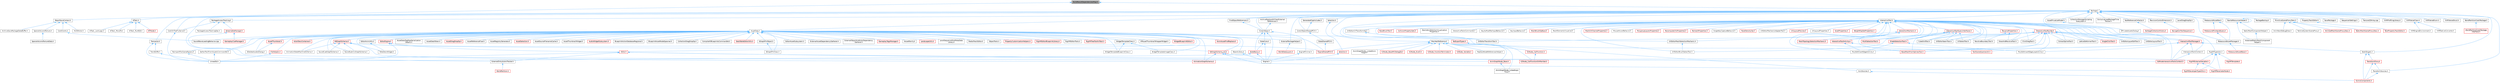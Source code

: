 digraph "BuildResultDependenciesMap.h"
{
 // INTERACTIVE_SVG=YES
 // LATEX_PDF_SIZE
  bgcolor="transparent";
  edge [fontname=Helvetica,fontsize=10,labelfontname=Helvetica,labelfontsize=10];
  node [fontname=Helvetica,fontsize=10,shape=box,height=0.2,width=0.4];
  Node1 [id="Node000001",label="BuildResultDependenciesMap.h",height=0.2,width=0.4,color="gray40", fillcolor="grey60", style="filled", fontcolor="black",tooltip=" "];
  Node1 -> Node2 [id="edge1_Node000001_Node000002",dir="back",color="steelblue1",style="solid",tooltip=" "];
  Node2 [id="Node000002",label="ObjectSaveContext.h",height=0.2,width=0.4,color="grey40", fillcolor="white", style="filled",URL="$d6/d87/ObjectSaveContext_8h.html",tooltip=" "];
  Node2 -> Node3 [id="edge2_Node000002_Node000003",dir="back",color="steelblue1",style="solid",tooltip=" "];
  Node3 [id="Node000003",label="ArchiveSavePackageDataBuffer.h",height=0.2,width=0.4,color="grey40", fillcolor="white", style="filled",URL="$d2/dc5/ArchiveSavePackageDataBuffer_8h.html",tooltip=" "];
  Node2 -> Node4 [id="edge3_Node000002_Node000004",dir="back",color="steelblue1",style="solid",tooltip=" "];
  Node4 [id="Node000004",label="CookEvents.h",height=0.2,width=0.4,color="grey40", fillcolor="white", style="filled",URL="$d7/dc4/CookEvents_8h.html",tooltip=" "];
  Node4 -> Node5 [id="edge4_Node000004_Node000005",dir="back",color="steelblue1",style="solid",tooltip=" "];
  Node5 [id="Node000005",label="SoundWaveLoadingBehavior.cpp",height=0.2,width=0.4,color="grey40", fillcolor="white", style="filled",URL="$d7/d95/SoundWaveLoadingBehavior_8cpp.html",tooltip=" "];
  Node2 -> Node6 [id="edge5_Node000002_Node000006",dir="back",color="steelblue1",style="solid",tooltip=" "];
  Node6 [id="Node000006",label="HLODActor.h",height=0.2,width=0.4,color="grey40", fillcolor="white", style="filled",URL="$d7/d35/HLODActor_8h.html",tooltip=" "];
  Node2 -> Node7 [id="edge6_Node000002_Node000007",dir="back",color="steelblue1",style="solid",tooltip=" "];
  Node7 [id="Node000007",label="SparseVolumeTexture.h",height=0.2,width=0.4,color="grey40", fillcolor="white", style="filled",URL="$d4/df8/SparseVolumeTexture_8h.html",tooltip=" "];
  Node7 -> Node8 [id="edge7_Node000007_Node000008",dir="back",color="steelblue1",style="solid",tooltip=" "];
  Node8 [id="Node000008",label="SparseVolumeTextureData.h",height=0.2,width=0.4,color="grey40", fillcolor="white", style="filled",URL="$db/dcc/SparseVolumeTextureData_8h.html",tooltip=" "];
  Node1 -> Node9 [id="edge8_Node000001_Node000009",dir="back",color="steelblue1",style="solid",tooltip=" "];
  Node9 [id="Node000009",label="Package.h",height=0.2,width=0.4,color="grey40", fillcolor="white", style="filled",URL="$dd/d79/Package_8h.html",tooltip=" "];
  Node9 -> Node10 [id="edge9_Node000009_Node000010",dir="back",color="steelblue1",style="solid",tooltip=" "];
  Node10 [id="Node000010",label="AITask.h",height=0.2,width=0.4,color="grey40", fillcolor="white", style="filled",URL="$d6/de2/AITask_8h.html",tooltip=" "];
  Node10 -> Node11 [id="edge10_Node000010_Node000011",dir="back",color="steelblue1",style="solid",tooltip=" "];
  Node11 [id="Node000011",label="AITask_LockLogic.h",height=0.2,width=0.4,color="grey40", fillcolor="white", style="filled",URL="$d8/d28/AITask__LockLogic_8h.html",tooltip=" "];
  Node10 -> Node12 [id="edge11_Node000010_Node000012",dir="back",color="steelblue1",style="solid",tooltip=" "];
  Node12 [id="Node000012",label="AITask_MoveTo.h",height=0.2,width=0.4,color="grey40", fillcolor="white", style="filled",URL="$d4/dc4/AITask__MoveTo_8h.html",tooltip=" "];
  Node10 -> Node13 [id="edge12_Node000010_Node000013",dir="back",color="steelblue1",style="solid",tooltip=" "];
  Node13 [id="Node000013",label="AITask_RunEQS.h",height=0.2,width=0.4,color="grey40", fillcolor="white", style="filled",URL="$d9/d9f/AITask__RunEQS_8h.html",tooltip=" "];
  Node10 -> Node14 [id="edge13_Node000010_Node000014",dir="back",color="steelblue1",style="solid",tooltip=" "];
  Node14 [id="Node000014",label="BTNode.h",height=0.2,width=0.4,color="red", fillcolor="#FFF0F0", style="filled",URL="$d2/df3/BTNode_8h.html",tooltip=" "];
  Node9 -> Node64 [id="edge14_Node000009_Node000064",dir="back",color="steelblue1",style="solid",tooltip=" "];
  Node64 [id="Node000064",label="ArchiveReplaceOrClearExternal\lReferences.h",height=0.2,width=0.4,color="grey40", fillcolor="white", style="filled",URL="$d1/d53/ArchiveReplaceOrClearExternalReferences_8h.html",tooltip=" "];
  Node64 -> Node65 [id="edge15_Node000064_Node000065",dir="back",color="steelblue1",style="solid",tooltip=" "];
  Node65 [id="Node000065",label="CoreUObject.h",height=0.2,width=0.4,color="grey40", fillcolor="white", style="filled",URL="$d0/ded/CoreUObject_8h.html",tooltip=" "];
  Node65 -> Node66 [id="edge16_Node000065_Node000066",dir="back",color="steelblue1",style="solid",tooltip=" "];
  Node66 [id="Node000066",label="Engine.h",height=0.2,width=0.4,color="grey40", fillcolor="white", style="filled",URL="$d1/d34/Public_2Engine_8h.html",tooltip=" "];
  Node65 -> Node67 [id="edge17_Node000065_Node000067",dir="back",color="steelblue1",style="solid",tooltip=" "];
  Node67 [id="Node000067",label="EngineMinimal.h",height=0.2,width=0.4,color="grey40", fillcolor="white", style="filled",URL="$d0/d2c/EngineMinimal_8h.html",tooltip=" "];
  Node67 -> Node66 [id="edge18_Node000067_Node000066",dir="back",color="steelblue1",style="solid",tooltip=" "];
  Node65 -> Node68 [id="edge19_Node000065_Node000068",dir="back",color="steelblue1",style="solid",tooltip=" "];
  Node68 [id="Node000068",label="SlateBasics.h",height=0.2,width=0.4,color="red", fillcolor="#FFF0F0", style="filled",URL="$da/d2f/SlateBasics_8h.html",tooltip=" "];
  Node68 -> Node66 [id="edge20_Node000068_Node000066",dir="back",color="steelblue1",style="solid",tooltip=" "];
  Node68 -> Node71 [id="edge21_Node000068_Node000071",dir="back",color="steelblue1",style="solid",tooltip=" "];
  Node71 [id="Node000071",label="UnrealEd.h",height=0.2,width=0.4,color="grey40", fillcolor="white", style="filled",URL="$d2/d5f/UnrealEd_8h.html",tooltip=" "];
  Node65 -> Node72 [id="edge22_Node000065_Node000072",dir="back",color="steelblue1",style="solid",tooltip=" "];
  Node72 [id="Node000072",label="SlateCore.h",height=0.2,width=0.4,color="grey40", fillcolor="white", style="filled",URL="$dc/d03/SlateCore_8h.html",tooltip=" "];
  Node72 -> Node66 [id="edge23_Node000072_Node000066",dir="back",color="steelblue1",style="solid",tooltip=" "];
  Node72 -> Node68 [id="edge24_Node000072_Node000068",dir="back",color="steelblue1",style="solid",tooltip=" "];
  Node9 -> Node73 [id="edge25_Node000009_Node000073",dir="back",color="steelblue1",style="solid",tooltip=" "];
  Node73 [id="Node000073",label="AssetData.h",height=0.2,width=0.4,color="grey40", fillcolor="white", style="filled",URL="$d9/d19/AssetData_8h.html",tooltip=" "];
  Node73 -> Node74 [id="edge26_Node000073_Node000074",dir="back",color="steelblue1",style="solid",tooltip=" "];
  Node74 [id="Node000074",label="ActorDescContainer.h",height=0.2,width=0.4,color="red", fillcolor="#FFF0F0", style="filled",URL="$de/df0/ActorDescContainer_8h.html",tooltip=" "];
  Node73 -> Node98 [id="edge27_Node000073_Node000098",dir="back",color="steelblue1",style="solid",tooltip=" "];
  Node98 [id="Node000098",label="AnimAssetFindReplace.h",height=0.2,width=0.4,color="red", fillcolor="#FFF0F0", style="filled",URL="$d2/d3f/AnimAssetFindReplace_8h.html",tooltip=" "];
  Node73 -> Node102 [id="edge28_Node000073_Node000102",dir="back",color="steelblue1",style="solid",tooltip=" "];
  Node102 [id="Node000102",label="AnimationGraphSchema.h",height=0.2,width=0.4,color="red", fillcolor="#FFF0F0", style="filled",URL="$dc/d75/AnimationGraphSchema_8h.html",tooltip=" "];
  Node73 -> Node105 [id="edge29_Node000073_Node000105",dir="back",color="steelblue1",style="solid",tooltip=" "];
  Node105 [id="Node000105",label="AnimationStateMachineSchema.h",height=0.2,width=0.4,color="grey40", fillcolor="white", style="filled",URL="$d7/d8c/AnimationStateMachineSchema_8h.html",tooltip=" "];
  Node73 -> Node106 [id="edge30_Node000073_Node000106",dir="back",color="steelblue1",style="solid",tooltip=" "];
  Node106 [id="Node000106",label="AssetDataTagMapSerialization\lDetails.h",height=0.2,width=0.4,color="grey40", fillcolor="white", style="filled",URL="$d5/d67/AssetDataTagMapSerializationDetails_8h.html",tooltip=" "];
  Node73 -> Node107 [id="edge31_Node000073_Node000107",dir="back",color="steelblue1",style="solid",tooltip=" "];
  Node107 [id="Node000107",label="AssetDataToken.h",height=0.2,width=0.4,color="grey40", fillcolor="white", style="filled",URL="$d2/da5/AssetDataToken_8h.html",tooltip=" "];
  Node73 -> Node108 [id="edge32_Node000073_Node000108",dir="back",color="steelblue1",style="solid",tooltip=" "];
  Node108 [id="Node000108",label="AssetDragDropOp.h",height=0.2,width=0.4,color="red", fillcolor="#FFF0F0", style="filled",URL="$df/dda/AssetDragDropOp_8h.html",tooltip=" "];
  Node73 -> Node110 [id="edge33_Node000073_Node000110",dir="back",color="steelblue1",style="solid",tooltip=" "];
  Node110 [id="Node000110",label="AssetReferenceFixer.h",height=0.2,width=0.4,color="grey40", fillcolor="white", style="filled",URL="$dd/da4/AssetReferenceFixer_8h.html",tooltip=" "];
  Node73 -> Node111 [id="edge34_Node000073_Node000111",dir="back",color="steelblue1",style="solid",tooltip=" "];
  Node111 [id="Node000111",label="AssetRegistryGenerator.h",height=0.2,width=0.4,color="grey40", fillcolor="white", style="filled",URL="$df/dd1/AssetRegistryGenerator_8h.html",tooltip=" "];
  Node73 -> Node112 [id="edge35_Node000073_Node000112",dir="back",color="steelblue1",style="solid",tooltip=" "];
  Node112 [id="Node000112",label="AssetSelection.h",height=0.2,width=0.4,color="red", fillcolor="#FFF0F0", style="filled",URL="$d2/d2c/AssetSelection_8h.html",tooltip=" "];
  Node73 -> Node119 [id="edge36_Node000073_Node000119",dir="back",color="steelblue1",style="solid",tooltip=" "];
  Node119 [id="Node000119",label="AssetSourceFilenameCache.h",height=0.2,width=0.4,color="grey40", fillcolor="white", style="filled",URL="$dd/d16/AssetSourceFilenameCache_8h.html",tooltip=" "];
  Node73 -> Node120 [id="edge37_Node000073_Node000120",dir="back",color="steelblue1",style="solid",tooltip=" "];
  Node120 [id="Node000120",label="AssetThumbnail.h",height=0.2,width=0.4,color="red", fillcolor="#FFF0F0", style="filled",URL="$d7/d61/AssetThumbnail_8h.html",tooltip=" "];
  Node120 -> Node129 [id="edge38_Node000120_Node000129",dir="back",color="steelblue1",style="solid",tooltip=" "];
  Node129 [id="Node000129",label="SDeleteAssetsDialog.h",height=0.2,width=0.4,color="grey40", fillcolor="white", style="filled",URL="$d7/d0d/SDeleteAssetsDialog_8h.html",tooltip=" "];
  Node73 -> Node131 [id="edge39_Node000073_Node000131",dir="back",color="steelblue1",style="solid",tooltip=" "];
  Node131 [id="Node000131",label="AssetThumbnailWidget.h",height=0.2,width=0.4,color="grey40", fillcolor="white", style="filled",URL="$d8/d2a/AssetThumbnailWidget_8h.html",tooltip=" "];
  Node73 -> Node132 [id="edge40_Node000073_Node000132",dir="back",color="steelblue1",style="solid",tooltip=" "];
  Node132 [id="Node000132",label="AudioWidgetSubsystem.h",height=0.2,width=0.4,color="red", fillcolor="#FFF0F0", style="filled",URL="$de/d1b/AudioWidgetSubsystem_8h.html",tooltip=" "];
  Node73 -> Node134 [id="edge41_Node000073_Node000134",dir="back",color="steelblue1",style="solid",tooltip=" "];
  Node134 [id="Node000134",label="BlueprintActionDatabaseRegistrar.h",height=0.2,width=0.4,color="grey40", fillcolor="white", style="filled",URL="$d5/d5d/BlueprintActionDatabaseRegistrar_8h.html",tooltip=" "];
  Node73 -> Node135 [id="edge42_Node000073_Node000135",dir="back",color="steelblue1",style="solid",tooltip=" "];
  Node135 [id="Node000135",label="BlueprintAssetNodeSpawner.h",height=0.2,width=0.4,color="grey40", fillcolor="white", style="filled",URL="$d2/d56/BlueprintAssetNodeSpawner_8h.html",tooltip=" "];
  Node73 -> Node136 [id="edge43_Node000073_Node000136",dir="back",color="steelblue1",style="solid",tooltip=" "];
  Node136 [id="Node000136",label="CollectionDragDropOp.h",height=0.2,width=0.4,color="grey40", fillcolor="white", style="filled",URL="$d6/d23/CollectionDragDropOp_8h.html",tooltip=" "];
  Node73 -> Node137 [id="edge44_Node000073_Node000137",dir="back",color="steelblue1",style="solid",tooltip=" "];
  Node137 [id="Node000137",label="CompileAllBlueprintsCommandlet.h",height=0.2,width=0.4,color="grey40", fillcolor="white", style="filled",URL="$d4/d7d/CompileAllBlueprintsCommandlet_8h.html",tooltip=" "];
  Node73 -> Node138 [id="edge45_Node000073_Node000138",dir="back",color="steelblue1",style="solid",tooltip=" "];
  Node138 [id="Node000138",label="DataTableEditorUtils.h",height=0.2,width=0.4,color="red", fillcolor="#FFF0F0", style="filled",URL="$d6/d6f/DataTableEditorUtils_8h.html",tooltip=" "];
  Node73 -> Node140 [id="edge46_Node000073_Node000140",dir="back",color="steelblue1",style="solid",tooltip=" "];
  Node140 [id="Node000140",label="EdGraphSchema.h",height=0.2,width=0.4,color="red", fillcolor="#FFF0F0", style="filled",URL="$d2/dce/EdGraphSchema_8h.html",tooltip=" "];
  Node140 -> Node102 [id="edge47_Node000140_Node000102",dir="back",color="steelblue1",style="solid",tooltip=" "];
  Node140 -> Node105 [id="edge48_Node000140_Node000105",dir="back",color="steelblue1",style="solid",tooltip=" "];
  Node140 -> Node322 [id="edge49_Node000140_Node000322",dir="back",color="steelblue1",style="solid",tooltip=" "];
  Node322 [id="Node000322",label="EdGraphSchema_K2.h",height=0.2,width=0.4,color="red", fillcolor="#FFF0F0", style="filled",URL="$d0/dcf/EdGraphSchema__K2_8h.html",tooltip=" "];
  Node322 -> Node102 [id="edge50_Node000322_Node000102",dir="back",color="steelblue1",style="solid",tooltip=" "];
  Node322 -> Node357 [id="edge51_Node000322_Node000357",dir="back",color="steelblue1",style="solid",tooltip=" "];
  Node357 [id="Node000357",label="RigVMDeveloperTypeUtils.h",height=0.2,width=0.4,color="red", fillcolor="#FFF0F0", style="filled",URL="$d0/d6e/RigVMDeveloperTypeUtils_8h.html",tooltip=" "];
  Node322 -> Node383 [id="edge52_Node000322_Node000383",dir="back",color="steelblue1",style="solid",tooltip=" "];
  Node383 [id="Node000383",label="RigVMExternalVariable.h",height=0.2,width=0.4,color="red", fillcolor="#FFF0F0", style="filled",URL="$d4/d6f/RigVMExternalVariable_8h.html",tooltip=" "];
  Node383 -> Node357 [id="edge53_Node000383_Node000357",dir="back",color="steelblue1",style="solid",tooltip=" "];
  Node383 -> Node443 [id="edge54_Node000383_Node000443",dir="back",color="steelblue1",style="solid",tooltip=" "];
  Node443 [id="Node000443",label="RigVMParameterNode.h",height=0.2,width=0.4,color="red", fillcolor="#FFF0F0", style="filled",URL="$dd/dfd/RigVMParameterNode_8h.html",tooltip=" "];
  Node140 -> Node197 [id="edge55_Node000140_Node000197",dir="back",color="steelblue1",style="solid",tooltip=" "];
  Node197 [id="Node000197",label="EngineSharedPCH.h",height=0.2,width=0.4,color="red", fillcolor="#FFF0F0", style="filled",URL="$dc/dbb/EngineSharedPCH_8h.html",tooltip=" "];
  Node140 -> Node528 [id="edge56_Node000140_Node000528",dir="back",color="steelblue1",style="solid",tooltip=" "];
  Node528 [id="Node000528",label="SoundCueGraphSchema.h",height=0.2,width=0.4,color="grey40", fillcolor="white", style="filled",URL="$d7/d4a/SoundCueGraphSchema_8h.html",tooltip=" "];
  Node140 -> Node195 [id="edge57_Node000140_Node000195",dir="back",color="steelblue1",style="solid",tooltip=" "];
  Node195 [id="Node000195",label="SoundSubmixGraphSchema.h",height=0.2,width=0.4,color="grey40", fillcolor="white", style="filled",URL="$dc/ddf/SoundSubmixGraphSchema_8h.html",tooltip=" "];
  Node73 -> Node322 [id="edge58_Node000073_Node000322",dir="back",color="steelblue1",style="solid",tooltip=" "];
  Node73 -> Node529 [id="edge59_Node000073_Node000529",dir="back",color="steelblue1",style="solid",tooltip=" "];
  Node529 [id="Node000529",label="Editor.h",height=0.2,width=0.4,color="red", fillcolor="#FFF0F0", style="filled",URL="$de/d6e/Editor_8h.html",tooltip=" "];
  Node529 -> Node530 [id="edge60_Node000529_Node000530",dir="back",color="steelblue1",style="solid",tooltip=" "];
  Node530 [id="Node000530",label="AnimGraphNode_Base.h",height=0.2,width=0.4,color="red", fillcolor="#FFF0F0", style="filled",URL="$d0/dfb/AnimGraphNode__Base_8h.html",tooltip=" "];
  Node530 -> Node549 [id="edge61_Node000530_Node000549",dir="back",color="steelblue1",style="solid",tooltip=" "];
  Node549 [id="Node000549",label="AnimGraphNode_LinkedInput\lPose.h",height=0.2,width=0.4,color="grey40", fillcolor="white", style="filled",URL="$d7/d8c/AnimGraphNode__LinkedInputPose_8h.html",tooltip=" "];
  Node529 -> Node600 [id="edge62_Node000529_Node000600",dir="back",color="steelblue1",style="solid",tooltip=" "];
  Node600 [id="Node000600",label="EdModeInteractiveToolsContext.h",height=0.2,width=0.4,color="red", fillcolor="#FFF0F0", style="filled",URL="$d7/da4/EdModeInteractiveToolsContext_8h.html",tooltip=" "];
  Node529 -> Node626 [id="edge63_Node000529_Node000626",dir="back",color="steelblue1",style="solid",tooltip=" "];
  Node626 [id="Node000626",label="ExternalDirtyActorsTracker.h",height=0.2,width=0.4,color="grey40", fillcolor="white", style="filled",URL="$db/d89/ExternalDirtyActorsTracker_8h.html",tooltip=" "];
  Node626 -> Node78 [id="edge64_Node000626_Node000078",dir="back",color="steelblue1",style="solid",tooltip=" "];
  Node78 [id="Node000078",label="WorldPartition.h",height=0.2,width=0.4,color="red", fillcolor="#FFF0F0", style="filled",URL="$de/d1e/WorldPartition_8h.html",tooltip=" "];
  Node529 -> Node71 [id="edge65_Node000529_Node000071",dir="back",color="steelblue1",style="solid",tooltip=" "];
  Node73 -> Node683 [id="edge66_Node000073_Node000683",dir="back",color="steelblue1",style="solid",tooltip=" "];
  Node683 [id="Node000683",label="EditorAnimUtils.h",height=0.2,width=0.4,color="grey40", fillcolor="white", style="filled",URL="$d1/dd4/EditorAnimUtils_8h.html",tooltip=" "];
  Node683 -> Node624 [id="edge67_Node000683_Node000624",dir="back",color="steelblue1",style="solid",tooltip=" "];
  Node624 [id="Node000624",label="SSkeletonWidget.h",height=0.2,width=0.4,color="grey40", fillcolor="white", style="filled",URL="$dd/da7/SSkeletonWidget_8h.html",tooltip=" "];
  Node73 -> Node684 [id="edge68_Node000073_Node000684",dir="back",color="steelblue1",style="solid",tooltip=" "];
  Node684 [id="Node000684",label="EditorAssetSubsystem.h",height=0.2,width=0.4,color="grey40", fillcolor="white", style="filled",URL="$df/d69/EditorAssetSubsystem_8h.html",tooltip=" "];
  Node73 -> Node685 [id="edge69_Node000073_Node000685",dir="back",color="steelblue1",style="solid",tooltip=" "];
  Node685 [id="Node000685",label="EditorEngine.h",height=0.2,width=0.4,color="red", fillcolor="#FFF0F0", style="filled",URL="$da/d0c/EditorEngine_8h.html",tooltip=" "];
  Node685 -> Node529 [id="edge70_Node000685_Node000529",dir="back",color="steelblue1",style="solid",tooltip=" "];
  Node685 -> Node71 [id="edge71_Node000685_Node000071",dir="back",color="steelblue1",style="solid",tooltip=" "];
  Node73 -> Node197 [id="edge72_Node000073_Node000197",dir="back",color="steelblue1",style="solid",tooltip=" "];
  Node73 -> Node688 [id="edge73_Node000073_Node000688",dir="back",color="steelblue1",style="solid",tooltip=" "];
  Node688 [id="Node000688",label="ExternalAssetDependencyGatherer.h",height=0.2,width=0.4,color="grey40", fillcolor="white", style="filled",URL="$da/dbe/ExternalAssetDependencyGatherer_8h.html",tooltip=" "];
  Node73 -> Node689 [id="edge74_Node000073_Node000689",dir="back",color="steelblue1",style="solid",tooltip=" "];
  Node689 [id="Node000689",label="ExternalObjectAndActorDependency\lGatherer.h",height=0.2,width=0.4,color="grey40", fillcolor="white", style="filled",URL="$d3/d4e/ExternalObjectAndActorDependencyGatherer_8h.html",tooltip=" "];
  Node73 -> Node690 [id="edge75_Node000073_Node000690",dir="back",color="steelblue1",style="solid",tooltip=" "];
  Node690 [id="Node000690",label="ExternalPackageHelper.h",height=0.2,width=0.4,color="grey40", fillcolor="white", style="filled",URL="$d3/d2f/ExternalPackageHelper_8h.html",tooltip=" "];
  Node690 -> Node691 [id="edge76_Node000690_Node000691",dir="back",color="steelblue1",style="solid",tooltip=" "];
  Node691 [id="Node000691",label="WorldDataLayers.h",height=0.2,width=0.4,color="red", fillcolor="#FFF0F0", style="filled",URL="$d1/d1d/WorldDataLayers_8h.html",tooltip=" "];
  Node73 -> Node692 [id="edge77_Node000073_Node000692",dir="back",color="steelblue1",style="solid",tooltip=" "];
  Node692 [id="Node000692",label="FileHelpers.h",height=0.2,width=0.4,color="red", fillcolor="#FFF0F0", style="filled",URL="$d9/d82/FileHelpers_8h.html",tooltip=" "];
  Node692 -> Node71 [id="edge78_Node000692_Node000071",dir="back",color="steelblue1",style="solid",tooltip=" "];
  Node73 -> Node694 [id="edge79_Node000073_Node000694",dir="back",color="steelblue1",style="solid",tooltip=" "];
  Node694 [id="Node000694",label="GameplayCueManager.h",height=0.2,width=0.4,color="red", fillcolor="#FFF0F0", style="filled",URL="$d7/d4e/GameplayCueManager_8h.html",tooltip=" "];
  Node73 -> Node697 [id="edge80_Node000073_Node000697",dir="back",color="steelblue1",style="solid",tooltip=" "];
  Node697 [id="Node000697",label="GameplayTagsManager.h",height=0.2,width=0.4,color="red", fillcolor="#FFF0F0", style="filled",URL="$d5/dc9/GameplayTagsManager_8h.html",tooltip=" "];
  Node73 -> Node769 [id="edge81_Node000073_Node000769",dir="back",color="steelblue1",style="solid",tooltip=" "];
  Node769 [id="Node000769",label="GatherTextFromAssetsCommandlet.h",height=0.2,width=0.4,color="grey40", fillcolor="white", style="filled",URL="$df/da5/GatherTextFromAssetsCommandlet_8h.html",tooltip=" "];
  Node769 -> Node71 [id="edge82_Node000769_Node000071",dir="back",color="steelblue1",style="solid",tooltip=" "];
  Node73 -> Node770 [id="edge83_Node000073_Node000770",dir="back",color="steelblue1",style="solid",tooltip=" "];
  Node770 [id="Node000770",label="IAssetFamily.h",height=0.2,width=0.4,color="grey40", fillcolor="white", style="filled",URL="$d5/d12/IAssetFamily_8h.html",tooltip=" "];
  Node73 -> Node771 [id="edge84_Node000073_Node000771",dir="back",color="steelblue1",style="solid",tooltip=" "];
  Node771 [id="Node000771",label="LandscapeUtils.h",height=0.2,width=0.4,color="red", fillcolor="#FFF0F0", style="filled",URL="$d0/dc0/LandscapeUtils_8h.html",tooltip=" "];
  Node73 -> Node782 [id="edge85_Node000073_Node000782",dir="back",color="steelblue1",style="solid",tooltip=" "];
  Node782 [id="Node000782",label="LevelSequenceShotMetaData\lLibrary.h",height=0.2,width=0.4,color="grey40", fillcolor="white", style="filled",URL="$d2/d37/LevelSequenceShotMetaDataLibrary_8h.html",tooltip=" "];
  Node73 -> Node783 [id="edge86_Node000073_Node000783",dir="back",color="steelblue1",style="solid",tooltip=" "];
  Node783 [id="Node000783",label="MediaTrackEditor.h",height=0.2,width=0.4,color="grey40", fillcolor="white", style="filled",URL="$d0/d41/MediaTrackEditor_8h.html",tooltip=" "];
  Node73 -> Node784 [id="edge87_Node000073_Node000784",dir="back",color="steelblue1",style="solid",tooltip=" "];
  Node784 [id="Node000784",label="NoExportTypes.h",height=0.2,width=0.4,color="red", fillcolor="#FFF0F0", style="filled",URL="$d3/d21/NoExportTypes_8h.html",tooltip=" "];
  Node784 -> Node789 [id="edge88_Node000784_Node000789",dir="back",color="steelblue1",style="solid",tooltip=" "];
  Node789 [id="Node000789",label="BaseMeshFromSplinesTool.h",height=0.2,width=0.4,color="red", fillcolor="#FFF0F0", style="filled",URL="$da/d31/BaseMeshFromSplinesTool_8h.html",tooltip=" "];
  Node73 -> Node889 [id="edge89_Node000073_Node000889",dir="back",color="steelblue1",style="solid",tooltip=" "];
  Node889 [id="Node000889",label="ObjectLibrary.h",height=0.2,width=0.4,color="grey40", fillcolor="white", style="filled",URL="$d8/de1/ObjectLibrary_8h.html",tooltip=" "];
  Node889 -> Node66 [id="edge90_Node000889_Node000066",dir="back",color="steelblue1",style="solid",tooltip=" "];
  Node73 -> Node890 [id="edge91_Node000073_Node000890",dir="back",color="steelblue1",style="solid",tooltip=" "];
  Node890 [id="Node000890",label="ObjectTools.h",height=0.2,width=0.4,color="grey40", fillcolor="white", style="filled",URL="$d3/d71/ObjectTools_8h.html",tooltip=" "];
  Node73 -> Node891 [id="edge92_Node000073_Node000891",dir="back",color="steelblue1",style="solid",tooltip=" "];
  Node891 [id="Node000891",label="PropertyCustomizationHelpers.h",height=0.2,width=0.4,color="red", fillcolor="#FFF0F0", style="filled",URL="$d7/dd0/PropertyCustomizationHelpers_8h.html",tooltip=" "];
  Node73 -> Node893 [id="edge93_Node000073_Node000893",dir="back",color="steelblue1",style="solid",tooltip=" "];
  Node893 [id="Node000893",label="ReimportFbxSceneFactory.h",height=0.2,width=0.4,color="grey40", fillcolor="white", style="filled",URL="$dc/d5f/ReimportFbxSceneFactory_8h.html",tooltip=" "];
  Node893 -> Node71 [id="edge94_Node000893_Node000071",dir="back",color="steelblue1",style="solid",tooltip=" "];
  Node73 -> Node343 [id="edge95_Node000073_Node000343",dir="back",color="steelblue1",style="solid",tooltip=" "];
  Node343 [id="Node000343",label="RigVMEditorBlueprintLibrary.h",height=0.2,width=0.4,color="red", fillcolor="#FFF0F0", style="filled",URL="$d9/d31/RigVMEditorBlueprintLibrary_8h.html",tooltip=" "];
  Node73 -> Node894 [id="edge96_Node000073_Node000894",dir="back",color="steelblue1",style="solid",tooltip=" "];
  Node894 [id="Node000894",label="RigVMEditorTools.h",height=0.2,width=0.4,color="grey40", fillcolor="white", style="filled",URL="$d5/ddd/RigVMEditorTools_8h.html",tooltip=" "];
  Node73 -> Node356 [id="edge97_Node000073_Node000356",dir="back",color="steelblue1",style="solid",tooltip=" "];
  Node356 [id="Node000356",label="RigVMTreeToolkitTask.h",height=0.2,width=0.4,color="red", fillcolor="#FFF0F0", style="filled",URL="$d1/dd5/RigVMTreeToolkitTask_8h.html",tooltip=" "];
  Node73 -> Node129 [id="edge98_Node000073_Node000129",dir="back",color="steelblue1",style="solid",tooltip=" "];
  Node73 -> Node300 [id="edge99_Node000073_Node000300",dir="back",color="steelblue1",style="solid",tooltip=" "];
  Node300 [id="Node000300",label="SGraphPinClass.h",height=0.2,width=0.4,color="grey40", fillcolor="white", style="filled",URL="$df/d8d/SGraphPinClass_8h.html",tooltip=" "];
  Node73 -> Node299 [id="edge100_Node000073_Node000299",dir="back",color="steelblue1",style="solid",tooltip=" "];
  Node299 [id="Node000299",label="SGraphPinObject.h",height=0.2,width=0.4,color="grey40", fillcolor="white", style="filled",URL="$da/dd6/SGraphPinObject_8h.html",tooltip=" "];
  Node299 -> Node300 [id="edge101_Node000299_Node000300",dir="back",color="steelblue1",style="solid",tooltip=" "];
  Node73 -> Node624 [id="edge102_Node000073_Node000624",dir="back",color="steelblue1",style="solid",tooltip=" "];
  Node73 -> Node528 [id="edge103_Node000073_Node000528",dir="back",color="steelblue1",style="solid",tooltip=" "];
  Node73 -> Node195 [id="edge104_Node000073_Node000195",dir="back",color="steelblue1",style="solid",tooltip=" "];
  Node73 -> Node5 [id="edge105_Node000073_Node000005",dir="back",color="steelblue1",style="solid",tooltip=" "];
  Node73 -> Node895 [id="edge106_Node000073_Node000895",dir="back",color="steelblue1",style="solid",tooltip=" "];
  Node895 [id="Node000895",label="VPAssetThumbnailWrapperWidget.h",height=0.2,width=0.4,color="grey40", fillcolor="white", style="filled",URL="$d8/da8/VPAssetThumbnailWrapperWidget_8h.html",tooltip=" "];
  Node73 -> Node154 [id="edge107_Node000073_Node000154",dir="back",color="steelblue1",style="solid",tooltip=" "];
  Node154 [id="Node000154",label="WidgetBlueprintEditor.h",height=0.2,width=0.4,color="red", fillcolor="#FFF0F0", style="filled",URL="$d6/d04/WidgetBlueprintEditor_8h.html",tooltip=" "];
  Node73 -> Node896 [id="edge108_Node000073_Node000896",dir="back",color="steelblue1",style="solid",tooltip=" "];
  Node896 [id="Node000896",label="WidgetTemplateBlueprintClass.h",height=0.2,width=0.4,color="grey40", fillcolor="white", style="filled",URL="$d4/d8e/WidgetTemplateBlueprintClass_8h.html",tooltip=" "];
  Node73 -> Node897 [id="edge109_Node000073_Node000897",dir="back",color="steelblue1",style="solid",tooltip=" "];
  Node897 [id="Node000897",label="WidgetTemplateClass.h",height=0.2,width=0.4,color="grey40", fillcolor="white", style="filled",URL="$df/da5/WidgetTemplateClass_8h.html",tooltip=" "];
  Node897 -> Node896 [id="edge110_Node000897_Node000896",dir="back",color="steelblue1",style="solid",tooltip=" "];
  Node897 -> Node898 [id="edge111_Node000897_Node000898",dir="back",color="steelblue1",style="solid",tooltip=" "];
  Node898 [id="Node000898",label="WidgetTemplateImageClass.h",height=0.2,width=0.4,color="grey40", fillcolor="white", style="filled",URL="$d1/d00/WidgetTemplateImageClass_8h.html",tooltip=" "];
  Node73 -> Node898 [id="edge112_Node000073_Node000898",dir="back",color="steelblue1",style="solid",tooltip=" "];
  Node9 -> Node899 [id="edge113_Node000009_Node000899",dir="back",color="steelblue1",style="solid",tooltip=" "];
  Node899 [id="Node000899",label="AssetPrivatizeModel.h",height=0.2,width=0.4,color="grey40", fillcolor="white", style="filled",URL="$d7/da2/AssetPrivatizeModel_8h.html",tooltip=" "];
  Node899 -> Node900 [id="edge114_Node000899_Node000900",dir="back",color="steelblue1",style="solid",tooltip=" "];
  Node900 [id="Node000900",label="SPrivateAssetsDialog.h",height=0.2,width=0.4,color="grey40", fillcolor="white", style="filled",URL="$d2/dba/SPrivateAssetsDialog_8h.html",tooltip=" "];
  Node9 -> Node901 [id="edge115_Node000009_Node000901",dir="back",color="steelblue1",style="solid",tooltip=" "];
  Node901 [id="Node000901",label="AxisSources.h",height=0.2,width=0.4,color="grey40", fillcolor="white", style="filled",URL="$d6/dfa/AxisSources_8h.html",tooltip=" "];
  Node901 -> Node902 [id="edge116_Node000901_Node000902",dir="back",color="steelblue1",style="solid",tooltip=" "];
  Node902 [id="Node000902",label="GizmoComponents.h",height=0.2,width=0.4,color="red", fillcolor="#FFF0F0", style="filled",URL="$d9/d96/GizmoComponents_8h.html",tooltip=" "];
  Node9 -> Node906 [id="edge117_Node000009_Node000906",dir="back",color="steelblue1",style="solid",tooltip=" "];
  Node906 [id="Node000906",label="CollectionManagerScripting\lSubsystem.h",height=0.2,width=0.4,color="grey40", fillcolor="white", style="filled",URL="$d1/d33/CollectionManagerScriptingSubsystem_8h.html",tooltip=" "];
  Node9 -> Node907 [id="edge118_Node000009_Node000907",dir="back",color="steelblue1",style="solid",tooltip=" "];
  Node907 [id="Node000907",label="CookOnTheFlyServer.h",height=0.2,width=0.4,color="grey40", fillcolor="white", style="filled",URL="$dc/dca/CookOnTheFlyServer_8h.html",tooltip=" "];
  Node907 -> Node71 [id="edge119_Node000907_Node000071",dir="back",color="steelblue1",style="solid",tooltip=" "];
  Node9 -> Node65 [id="edge120_Node000009_Node000065",dir="back",color="steelblue1",style="solid",tooltip=" "];
  Node9 -> Node908 [id="edge121_Node000009_Node000908",dir="back",color="steelblue1",style="solid",tooltip=" "];
  Node908 [id="Node000908",label="CoreUObjectSharedPCH.h",height=0.2,width=0.4,color="grey40", fillcolor="white", style="filled",URL="$de/d2f/CoreUObjectSharedPCH_8h.html",tooltip=" "];
  Node908 -> Node909 [id="edge122_Node000908_Node000909",dir="back",color="steelblue1",style="solid",tooltip=" "];
  Node909 [id="Node000909",label="SlateSharedPCH.h",height=0.2,width=0.4,color="grey40", fillcolor="white", style="filled",URL="$d1/dfc/SlateSharedPCH_8h.html",tooltip=" "];
  Node909 -> Node197 [id="edge123_Node000909_Node000197",dir="back",color="steelblue1",style="solid",tooltip=" "];
  Node9 -> Node910 [id="edge124_Node000009_Node000910",dir="back",color="steelblue1",style="solid",tooltip=" "];
  Node910 [id="Node000910",label="ExclusiveLoadPackageTime\lTracker.h",height=0.2,width=0.4,color="grey40", fillcolor="white", style="filled",URL="$da/d95/ExclusiveLoadPackageTimeTracker_8h.html",tooltip=" "];
  Node9 -> Node626 [id="edge125_Node000009_Node000626",dir="back",color="steelblue1",style="solid",tooltip=" "];
  Node9 -> Node690 [id="edge126_Node000009_Node000690",dir="back",color="steelblue1",style="solid",tooltip=" "];
  Node9 -> Node911 [id="edge127_Node000009_Node000911",dir="back",color="steelblue1",style="solid",tooltip=" "];
  Node911 [id="Node000911",label="FastReferenceCollector.h",height=0.2,width=0.4,color="grey40", fillcolor="white", style="filled",URL="$dd/d44/FastReferenceCollector_8h.html",tooltip=" "];
  Node911 -> Node912 [id="edge128_Node000911_Node000912",dir="back",color="steelblue1",style="solid",tooltip=" "];
  Node912 [id="Node000912",label="GarbageCollectionHistory.h",height=0.2,width=0.4,color="red", fillcolor="#FFF0F0", style="filled",URL="$d5/dee/GarbageCollectionHistory_8h.html",tooltip=" "];
  Node9 -> Node914 [id="edge129_Node000009_Node000914",dir="back",color="steelblue1",style="solid",tooltip=" "];
  Node914 [id="Node000914",label="FindObjectReferencers.h",height=0.2,width=0.4,color="grey40", fillcolor="white", style="filled",URL="$dc/dab/FindObjectReferencers_8h.html",tooltip=" "];
  Node914 -> Node65 [id="edge130_Node000914_Node000065",dir="back",color="steelblue1",style="solid",tooltip=" "];
  Node9 -> Node915 [id="edge131_Node000009_Node000915",dir="back",color="steelblue1",style="solid",tooltip=" "];
  Node915 [id="Node000915",label="GeneratedCppIncludes.h",height=0.2,width=0.4,color="grey40", fillcolor="white", style="filled",URL="$d5/d24/GeneratedCppIncludes_8h.html",tooltip=" "];
  Node915 -> Node908 [id="edge132_Node000915_Node000908",dir="back",color="steelblue1",style="solid",tooltip=" "];
  Node9 -> Node916 [id="edge133_Node000009_Node000916",dir="back",color="steelblue1",style="solid",tooltip=" "];
  Node916 [id="Node000916",label="IRevisionControlExtension.h",height=0.2,width=0.4,color="grey40", fillcolor="white", style="filled",URL="$de/d39/IRevisionControlExtension_8h.html",tooltip=" "];
  Node916 -> Node917 [id="edge134_Node000916_Node000917",dir="back",color="steelblue1",style="solid",tooltip=" "];
  Node917 [id="Node000917",label="NavigationToolSequence.h",height=0.2,width=0.4,color="red", fillcolor="#FFF0F0", style="filled",URL="$d3/d05/NavigationToolSequence_8h.html",tooltip=" "];
  Node9 -> Node920 [id="edge135_Node000009_Node000920",dir="back",color="steelblue1",style="solid",tooltip=" "];
  Node920 [id="Node000920",label="InteractiveTool.h",height=0.2,width=0.4,color="grey40", fillcolor="white", style="filled",URL="$d5/d55/InteractiveTool_8h.html",tooltip=" "];
  Node920 -> Node921 [id="edge136_Node000920_Node000921",dir="back",color="steelblue1",style="solid",tooltip=" "];
  Node921 [id="Node000921",label="BaseBrushTool.h",height=0.2,width=0.4,color="red", fillcolor="#FFF0F0", style="filled",URL="$d9/d0b/BaseBrushTool_8h.html",tooltip=" "];
  Node920 -> Node789 [id="edge137_Node000920_Node000789",dir="back",color="steelblue1",style="solid",tooltip=" "];
  Node920 -> Node924 [id="edge138_Node000920_Node000924",dir="back",color="steelblue1",style="solid",tooltip=" "];
  Node924 [id="Node000924",label="ClickDragTool.h",height=0.2,width=0.4,color="grey40", fillcolor="white", style="filled",URL="$da/d12/ClickDragTool_8h.html",tooltip=" "];
  Node920 -> Node925 [id="edge139_Node000920_Node000925",dir="back",color="steelblue1",style="solid",tooltip=" "];
  Node925 [id="Node000925",label="CollisionPropertySets.h",height=0.2,width=0.4,color="red", fillcolor="#FFF0F0", style="filled",URL="$df/dda/CollisionPropertySets_8h.html",tooltip=" "];
  Node920 -> Node930 [id="edge140_Node000920_Node000930",dir="back",color="steelblue1",style="solid",tooltip=" "];
  Node930 [id="Node000930",label="CubeGridTool.h",height=0.2,width=0.4,color="grey40", fillcolor="white", style="filled",URL="$d3/d38/CubeGridTool_8h.html",tooltip=" "];
  Node920 -> Node931 [id="edge141_Node000920_Node000931",dir="back",color="steelblue1",style="solid",tooltip=" "];
  Node931 [id="Node000931",label="DrawAndRevolveTool.h",height=0.2,width=0.4,color="grey40", fillcolor="white", style="filled",URL="$d8/d06/DrawAndRevolveTool_8h.html",tooltip=" "];
  Node920 -> Node600 [id="edge142_Node000920_Node000600",dir="back",color="steelblue1",style="solid",tooltip=" "];
  Node920 -> Node932 [id="edge143_Node000920_Node000932",dir="back",color="steelblue1",style="solid",tooltip=" "];
  Node932 [id="Node000932",label="ExtractSplineTool.h",height=0.2,width=0.4,color="grey40", fillcolor="white", style="filled",URL="$d3/d4d/ExtractSplineTool_8h.html",tooltip=" "];
  Node920 -> Node933 [id="edge144_Node000920_Node000933",dir="back",color="steelblue1",style="solid",tooltip=" "];
  Node933 [id="Node000933",label="GeometrySelectionVisualization\lProperties.h",height=0.2,width=0.4,color="grey40", fillcolor="white", style="filled",URL="$d0/d90/GeometrySelectionVisualizationProperties_8h.html",tooltip=" "];
  Node920 -> Node934 [id="edge145_Node000920_Node000934",dir="back",color="steelblue1",style="solid",tooltip=" "];
  Node934 [id="Node000934",label="InteractionMechanic.h",height=0.2,width=0.4,color="red", fillcolor="#FFF0F0", style="filled",URL="$df/d30/InteractionMechanic_8h.html",tooltip=" "];
  Node934 -> Node944 [id="edge146_Node000934_Node000944",dir="back",color="steelblue1",style="solid",tooltip=" "];
  Node944 [id="Node000944",label="InteractiveToolActivity.h",height=0.2,width=0.4,color="red", fillcolor="#FFF0F0", style="filled",URL="$da/de4/InteractiveToolActivity_8h.html",tooltip=" "];
  Node944 -> Node948 [id="edge147_Node000944_Node000948",dir="back",color="steelblue1",style="solid",tooltip=" "];
  Node948 [id="Node000948",label="PolyEditInsertEdgeActivity.h",height=0.2,width=0.4,color="grey40", fillcolor="white", style="filled",URL="$d1/d26/PolyEditInsertEdgeActivity_8h.html",tooltip=" "];
  Node944 -> Node949 [id="edge148_Node000944_Node000949",dir="back",color="steelblue1",style="solid",tooltip=" "];
  Node949 [id="Node000949",label="PolyEditInsertEdgeLoopActivity.h",height=0.2,width=0.4,color="grey40", fillcolor="white", style="filled",URL="$d5/d37/PolyEditInsertEdgeLoopActivity_8h.html",tooltip=" "];
  Node934 -> Node952 [id="edge149_Node000934_Node000952",dir="back",color="steelblue1",style="solid",tooltip=" "];
  Node952 [id="Node000952",label="MeshTopologySelectionMechanic.h",height=0.2,width=0.4,color="red", fillcolor="#FFF0F0", style="filled",URL="$d5/d15/MeshTopologySelectionMechanic_8h.html",tooltip=" "];
  Node934 -> Node961 [id="edge150_Node000934_Node000961",dir="back",color="steelblue1",style="solid",tooltip=" "];
  Node961 [id="Node000961",label="UVEditorMeshSelectionMechanic.h",height=0.2,width=0.4,color="grey40", fillcolor="white", style="filled",URL="$d2/d73/UVEditorMeshSelectionMechanic_8h.html",tooltip=" "];
  Node961 -> Node962 [id="edge151_Node000961_Node000962",dir="back",color="steelblue1",style="solid",tooltip=" "];
  Node962 [id="Node000962",label="UVEditorBrushSelectTool.h",height=0.2,width=0.4,color="grey40", fillcolor="white", style="filled",URL="$dd/d97/UVEditorBrushSelectTool_8h.html",tooltip=" "];
  Node920 -> Node944 [id="edge152_Node000920_Node000944",dir="back",color="steelblue1",style="solid",tooltip=" "];
  Node920 -> Node966 [id="edge153_Node000920_Node000966",dir="back",color="steelblue1",style="solid",tooltip=" "];
  Node966 [id="Node000966",label="InteractiveToolBuilder.h",height=0.2,width=0.4,color="red", fillcolor="#FFF0F0", style="filled",URL="$d1/d03/InteractiveToolBuilder_8h.html",tooltip=" "];
  Node966 -> Node789 [id="edge154_Node000966_Node000789",dir="back",color="steelblue1",style="solid",tooltip=" "];
  Node966 -> Node924 [id="edge155_Node000966_Node000924",dir="back",color="steelblue1",style="solid",tooltip=" "];
  Node966 -> Node930 [id="edge156_Node000966_Node000930",dir="back",color="steelblue1",style="solid",tooltip=" "];
  Node966 -> Node931 [id="edge157_Node000966_Node000931",dir="back",color="steelblue1",style="solid",tooltip=" "];
  Node966 -> Node932 [id="edge158_Node000966_Node000932",dir="back",color="steelblue1",style="solid",tooltip=" "];
  Node966 -> Node980 [id="edge159_Node000966_Node000980",dir="back",color="steelblue1",style="solid",tooltip=" "];
  Node980 [id="Node000980",label="InteractiveToolManager.h",height=0.2,width=0.4,color="red", fillcolor="#FFF0F0", style="filled",URL="$d0/d23/InteractiveToolManager_8h.html",tooltip=" "];
  Node980 -> Node789 [id="edge160_Node000980_Node000789",dir="back",color="steelblue1",style="solid",tooltip=" "];
  Node980 -> Node600 [id="edge161_Node000980_Node000600",dir="back",color="steelblue1",style="solid",tooltip=" "];
  Node980 -> Node983 [id="edge162_Node000980_Node000983",dir="back",color="steelblue1",style="solid",tooltip=" "];
  Node983 [id="Node000983",label="InteractiveToolsContext.h",height=0.2,width=0.4,color="grey40", fillcolor="white", style="filled",URL="$d2/dfe/InteractiveToolsContext_8h.html",tooltip=" "];
  Node983 -> Node600 [id="edge163_Node000983_Node000600",dir="back",color="steelblue1",style="solid",tooltip=" "];
  Node980 -> Node984 [id="edge164_Node000980_Node000984",dir="back",color="steelblue1",style="solid",tooltip=" "];
  Node984 [id="Node000984",label="StateTargets.h",height=0.2,width=0.4,color="grey40", fillcolor="white", style="filled",URL="$de/d0d/StateTargets_8h.html",tooltip=" "];
  Node984 -> Node902 [id="edge165_Node000984_Node000902",dir="back",color="steelblue1",style="solid",tooltip=" "];
  Node984 -> Node985 [id="edge166_Node000984_Node000985",dir="back",color="steelblue1",style="solid",tooltip=" "];
  Node985 [id="Node000985",label="TransformProxy.h",height=0.2,width=0.4,color="red", fillcolor="#FFF0F0", style="filled",URL="$dc/d4e/TransformProxy_8h.html",tooltip=" "];
  Node985 -> Node902 [id="edge167_Node000985_Node000902",dir="back",color="steelblue1",style="solid",tooltip=" "];
  Node985 -> Node994 [id="edge168_Node000985_Node000994",dir="back",color="steelblue1",style="solid",tooltip=" "];
  Node994 [id="Node000994",label="TransformSources.h",height=0.2,width=0.4,color="grey40", fillcolor="white", style="filled",URL="$d3/ddb/TransformSources_8h.html",tooltip=" "];
  Node994 -> Node902 [id="edge169_Node000994_Node000902",dir="back",color="steelblue1",style="solid",tooltip=" "];
  Node980 -> Node995 [id="edge170_Node000980_Node000995",dir="back",color="steelblue1",style="solid",tooltip=" "];
  Node995 [id="Node000995",label="ToolSceneQueriesUtil.h",height=0.2,width=0.4,color="red", fillcolor="#FFF0F0", style="filled",URL="$d3/d9c/ToolSceneQueriesUtil_8h.html",tooltip=" "];
  Node966 -> Node1008 [id="edge171_Node000966_Node001008",dir="back",color="steelblue1",style="solid",tooltip=" "];
  Node1008 [id="Node001008",label="LatticeDeformerTool.h",height=0.2,width=0.4,color="grey40", fillcolor="white", style="filled",URL="$db/d83/LatticeDeformerTool_8h.html",tooltip=" "];
  Node966 -> Node948 [id="edge172_Node000966_Node000948",dir="back",color="steelblue1",style="solid",tooltip=" "];
  Node966 -> Node949 [id="edge173_Node000966_Node000949",dir="back",color="steelblue1",style="solid",tooltip=" "];
  Node966 -> Node1026 [id="edge174_Node000966_Node001026",dir="back",color="steelblue1",style="solid",tooltip=" "];
  Node1026 [id="Node001026",label="SingleClickTool.h",height=0.2,width=0.4,color="red", fillcolor="#FFF0F0", style="filled",URL="$d5/d95/SingleClickTool_8h.html",tooltip=" "];
  Node966 -> Node1038 [id="edge175_Node000966_Node001038",dir="back",color="steelblue1",style="solid",tooltip=" "];
  Node1038 [id="Node001038",label="UVEditorLayerEditTool.h",height=0.2,width=0.4,color="grey40", fillcolor="white", style="filled",URL="$d0/df1/UVEditorLayerEditTool_8h.html",tooltip=" "];
  Node966 -> Node1001 [id="edge176_Node000966_Node001001",dir="back",color="steelblue1",style="solid",tooltip=" "];
  Node1001 [id="Node001001",label="UVEditorLayoutTool.h",height=0.2,width=0.4,color="grey40", fillcolor="white", style="filled",URL="$d5/dd1/UVEditorLayoutTool_8h.html",tooltip=" "];
  Node966 -> Node1039 [id="edge177_Node000966_Node001039",dir="back",color="steelblue1",style="solid",tooltip=" "];
  Node1039 [id="Node001039",label="UVEditorSeamTool.h",height=0.2,width=0.4,color="grey40", fillcolor="white", style="filled",URL="$d1/dab/UVEditorSeamTool_8h.html",tooltip=" "];
  Node966 -> Node1004 [id="edge178_Node000966_Node001004",dir="back",color="steelblue1",style="solid",tooltip=" "];
  Node1004 [id="Node001004",label="UVEditorTransformTool.h",height=0.2,width=0.4,color="grey40", fillcolor="white", style="filled",URL="$dc/db2/UVEditorTransformTool_8h.html",tooltip=" "];
  Node966 -> Node1006 [id="edge179_Node000966_Node001006",dir="back",color="steelblue1",style="solid",tooltip=" "];
  Node1006 [id="Node001006",label="UVSelectTool.h",height=0.2,width=0.4,color="grey40", fillcolor="white", style="filled",URL="$de/d40/UVSelectTool_8h.html",tooltip=" "];
  Node920 -> Node980 [id="edge180_Node000920_Node000980",dir="back",color="steelblue1",style="solid",tooltip=" "];
  Node920 -> Node1041 [id="edge181_Node000920_Node001041",dir="back",color="steelblue1",style="solid",tooltip=" "];
  Node1041 [id="Node001041",label="InteractiveToolQueryInterfaces.h",height=0.2,width=0.4,color="red", fillcolor="#FFF0F0", style="filled",URL="$d9/d32/InteractiveToolQueryInterfaces_8h.html",tooltip=" "];
  Node1041 -> Node789 [id="edge182_Node001041_Node000789",dir="back",color="steelblue1",style="solid",tooltip=" "];
  Node1041 -> Node930 [id="edge183_Node001041_Node000930",dir="back",color="steelblue1",style="solid",tooltip=" "];
  Node1041 -> Node1042 [id="edge184_Node001041_Node001042",dir="back",color="steelblue1",style="solid",tooltip=" "];
  Node1042 [id="Node001042",label="MultiSelectionTool.h",height=0.2,width=0.4,color="red", fillcolor="#FFF0F0", style="filled",URL="$d6/dc9/MultiSelectionTool_8h.html",tooltip=" "];
  Node1041 -> Node1044 [id="edge185_Node001041_Node001044",dir="back",color="steelblue1",style="solid",tooltip=" "];
  Node1044 [id="Node001044",label="SingleSelectionTool.h",height=0.2,width=0.4,color="red", fillcolor="#FFF0F0", style="filled",URL="$de/def/SingleSelectionTool_8h.html",tooltip=" "];
  Node1044 -> Node948 [id="edge186_Node001044_Node000948",dir="back",color="steelblue1",style="solid",tooltip=" "];
  Node1044 -> Node949 [id="edge187_Node001044_Node000949",dir="back",color="steelblue1",style="solid",tooltip=" "];
  Node1041 -> Node962 [id="edge188_Node001041_Node000962",dir="back",color="steelblue1",style="solid",tooltip=" "];
  Node1041 -> Node1039 [id="edge189_Node001041_Node001039",dir="back",color="steelblue1",style="solid",tooltip=" "];
  Node1041 -> Node1006 [id="edge190_Node001041_Node001006",dir="back",color="steelblue1",style="solid",tooltip=" "];
  Node920 -> Node1045 [id="edge191_Node000920_Node001045",dir="back",color="steelblue1",style="solid",tooltip=" "];
  Node1045 [id="Node001045",label="InteractiveToolsCommands.h",height=0.2,width=0.4,color="grey40", fillcolor="white", style="filled",URL="$d5/d5e/InteractiveToolsCommands_8h.html",tooltip=" "];
  Node920 -> Node983 [id="edge192_Node000920_Node000983",dir="back",color="steelblue1",style="solid",tooltip=" "];
  Node920 -> Node1046 [id="edge193_Node000920_Node001046",dir="back",color="steelblue1",style="solid",tooltip=" "];
  Node1046 [id="Node001046",label="KeyAsModifierInputBehavior.h",height=0.2,width=0.4,color="grey40", fillcolor="white", style="filled",URL="$dc/d35/KeyAsModifierInputBehavior_8h.html",tooltip=" "];
  Node920 -> Node1047 [id="edge194_Node000920_Node001047",dir="back",color="steelblue1",style="solid",tooltip=" "];
  Node1047 [id="Node001047",label="KeyInputBehavior.h",height=0.2,width=0.4,color="grey40", fillcolor="white", style="filled",URL="$d2/dab/KeyInputBehavior_8h.html",tooltip=" "];
  Node920 -> Node1008 [id="edge195_Node000920_Node001008",dir="back",color="steelblue1",style="solid",tooltip=" "];
  Node920 -> Node1048 [id="edge196_Node000920_Node001048",dir="back",color="steelblue1",style="solid",tooltip=" "];
  Node1048 [id="Node001048",label="MeshBrushOpBase.h",height=0.2,width=0.4,color="red", fillcolor="#FFF0F0", style="filled",URL="$d7/dea/MeshBrushOpBase_8h.html",tooltip=" "];
  Node920 -> Node1059 [id="edge197_Node000920_Node001059",dir="back",color="steelblue1",style="solid",tooltip=" "];
  Node1059 [id="Node001059",label="MeshElementsVisualizer.h",height=0.2,width=0.4,color="grey40", fillcolor="white", style="filled",URL="$d9/d01/MeshElementsVisualizer_8h.html",tooltip=" "];
  Node920 -> Node952 [id="edge198_Node000920_Node000952",dir="back",color="steelblue1",style="solid",tooltip=" "];
  Node920 -> Node1060 [id="edge199_Node000920_Node001060",dir="back",color="steelblue1",style="solid",tooltip=" "];
  Node1060 [id="Node001060",label="MeshUVChannelProperties.h",height=0.2,width=0.4,color="red", fillcolor="#FFF0F0", style="filled",URL="$d9/d4d/MeshUVChannelProperties_8h.html",tooltip=" "];
  Node920 -> Node1061 [id="edge200_Node000920_Node001061",dir="back",color="steelblue1",style="solid",tooltip=" "];
  Node1061 [id="Node001061",label="MouseHoverBehavior.h",height=0.2,width=0.4,color="grey40", fillcolor="white", style="filled",URL="$da/d26/MouseHoverBehavior_8h.html",tooltip=" "];
  Node920 -> Node1042 [id="edge201_Node000920_Node001042",dir="back",color="steelblue1",style="solid",tooltip=" "];
  Node920 -> Node948 [id="edge202_Node000920_Node000948",dir="back",color="steelblue1",style="solid",tooltip=" "];
  Node920 -> Node949 [id="edge203_Node000920_Node000949",dir="back",color="steelblue1",style="solid",tooltip=" "];
  Node920 -> Node1062 [id="edge204_Node000920_Node001062",dir="back",color="steelblue1",style="solid",tooltip=" "];
  Node1062 [id="Node001062",label="PolygroupLayersProperties.h",height=0.2,width=0.4,color="red", fillcolor="#FFF0F0", style="filled",URL="$d7/d42/PolygroupLayersProperties_8h.html",tooltip=" "];
  Node920 -> Node1063 [id="edge205_Node000920_Node001063",dir="back",color="steelblue1",style="solid",tooltip=" "];
  Node1063 [id="Node001063",label="RecomputeUVsProperties.h",height=0.2,width=0.4,color="red", fillcolor="#FFF0F0", style="filled",URL="$dc/dcd/RecomputeUVsProperties_8h.html",tooltip=" "];
  Node920 -> Node1064 [id="edge206_Node000920_Node001064",dir="back",color="steelblue1",style="solid",tooltip=" "];
  Node1064 [id="Node001064",label="RemeshProperties.h",height=0.2,width=0.4,color="red", fillcolor="#FFF0F0", style="filled",URL="$d6/def/RemeshProperties_8h.html",tooltip=" "];
  Node920 -> Node939 [id="edge207_Node000920_Node000939",dir="back",color="steelblue1",style="solid",tooltip=" "];
  Node939 [id="Node000939",label="RevolveBoundaryTool.h",height=0.2,width=0.4,color="grey40", fillcolor="white", style="filled",URL="$da/dce/RevolveBoundaryTool_8h.html",tooltip=" "];
  Node920 -> Node1065 [id="edge208_Node000920_Node001065",dir="back",color="steelblue1",style="solid",tooltip=" "];
  Node1065 [id="Node001065",label="RevolveProperties.h",height=0.2,width=0.4,color="red", fillcolor="#FFF0F0", style="filled",URL="$d2/d92/RevolveProperties_8h.html",tooltip=" "];
  Node1065 -> Node931 [id="edge209_Node001065_Node000931",dir="back",color="steelblue1",style="solid",tooltip=" "];
  Node1065 -> Node939 [id="edge210_Node001065_Node000939",dir="back",color="steelblue1",style="solid",tooltip=" "];
  Node920 -> Node1026 [id="edge211_Node000920_Node001026",dir="back",color="steelblue1",style="solid",tooltip=" "];
  Node920 -> Node1066 [id="edge212_Node000920_Node001066",dir="back",color="steelblue1",style="solid",tooltip=" "];
  Node1066 [id="Node001066",label="SingleKeyCaptureBehavior.h",height=0.2,width=0.4,color="grey40", fillcolor="white", style="filled",URL="$d0/d65/SingleKeyCaptureBehavior_8h.html",tooltip=" "];
  Node920 -> Node1044 [id="edge213_Node000920_Node001044",dir="back",color="steelblue1",style="solid",tooltip=" "];
  Node920 -> Node1067 [id="edge214_Node000920_Node001067",dir="back",color="steelblue1",style="solid",tooltip=" "];
  Node1067 [id="Node001067",label="TexelDensityOp.h",height=0.2,width=0.4,color="red", fillcolor="#FFF0F0", style="filled",URL="$de/d5c/TexelDensityOp_8h.html",tooltip=" "];
  Node920 -> Node995 [id="edge215_Node000920_Node000995",dir="back",color="steelblue1",style="solid",tooltip=" "];
  Node920 -> Node962 [id="edge216_Node000920_Node000962",dir="back",color="steelblue1",style="solid",tooltip=" "];
  Node920 -> Node1038 [id="edge217_Node000920_Node001038",dir="back",color="steelblue1",style="solid",tooltip=" "];
  Node920 -> Node1001 [id="edge218_Node000920_Node001001",dir="back",color="steelblue1",style="solid",tooltip=" "];
  Node920 -> Node1069 [id="edge219_Node000920_Node001069",dir="back",color="steelblue1",style="solid",tooltip=" "];
  Node1069 [id="Node001069",label="UVEditorMechanicAdapterTool.h",height=0.2,width=0.4,color="grey40", fillcolor="white", style="filled",URL="$dd/deb/UVEditorMechanicAdapterTool_8h.html",tooltip=" "];
  Node920 -> Node961 [id="edge220_Node000920_Node000961",dir="back",color="steelblue1",style="solid",tooltip=" "];
  Node920 -> Node1039 [id="edge221_Node000920_Node001039",dir="back",color="steelblue1",style="solid",tooltip=" "];
  Node920 -> Node1004 [id="edge222_Node000920_Node001004",dir="back",color="steelblue1",style="solid",tooltip=" "];
  Node920 -> Node1070 [id="edge223_Node000920_Node001070",dir="back",color="steelblue1",style="solid",tooltip=" "];
  Node1070 [id="Node001070",label="UVEditorUVTransformOp.h",height=0.2,width=0.4,color="grey40", fillcolor="white", style="filled",URL="$d9/df2/UVEditorUVTransformOp_8h.html",tooltip=" "];
  Node1070 -> Node1004 [id="edge224_Node001070_Node001004",dir="back",color="steelblue1",style="solid",tooltip=" "];
  Node920 -> Node1071 [id="edge225_Node000920_Node001071",dir="back",color="steelblue1",style="solid",tooltip=" "];
  Node1071 [id="Node001071",label="UVLayoutPreview.h",height=0.2,width=0.4,color="red", fillcolor="#FFF0F0", style="filled",URL="$dd/d16/UVLayoutPreview_8h.html",tooltip=" "];
  Node920 -> Node1072 [id="edge226_Node000920_Node001072",dir="back",color="steelblue1",style="solid",tooltip=" "];
  Node1072 [id="Node001072",label="UVLayoutProperties.h",height=0.2,width=0.4,color="grey40", fillcolor="white", style="filled",URL="$d9/dfc/UVLayoutProperties_8h.html",tooltip=" "];
  Node920 -> Node1006 [id="edge227_Node000920_Node001006",dir="back",color="steelblue1",style="solid",tooltip=" "];
  Node920 -> Node1073 [id="edge228_Node000920_Node001073",dir="back",color="steelblue1",style="solid",tooltip=" "];
  Node1073 [id="Node001073",label="VoxelProperties.h",height=0.2,width=0.4,color="red", fillcolor="#FFF0F0", style="filled",URL="$d9/d2b/VoxelProperties_8h.html",tooltip=" "];
  Node920 -> Node1074 [id="edge229_Node000920_Node001074",dir="back",color="steelblue1",style="solid",tooltip=" "];
  Node1074 [id="Node001074",label="WeightMapSetProperties.h",height=0.2,width=0.4,color="red", fillcolor="#FFF0F0", style="filled",URL="$da/d0a/WeightMapSetProperties_8h.html",tooltip=" "];
  Node9 -> Node1075 [id="edge230_Node000009_Node001075",dir="back",color="steelblue1",style="solid",tooltip=" "];
  Node1075 [id="Node001075",label="LevelDragDropOp.h",height=0.2,width=0.4,color="grey40", fillcolor="white", style="filled",URL="$dc/da5/LevelDragDropOp_8h.html",tooltip=" "];
  Node9 -> Node1076 [id="edge231_Node000009_Node001076",dir="back",color="steelblue1",style="solid",tooltip=" "];
  Node1076 [id="Node001076",label="MemberReference.h",height=0.2,width=0.4,color="grey40", fillcolor="white", style="filled",URL="$dc/d3d/MemberReference_8h.html",tooltip=" "];
  Node1076 -> Node530 [id="edge232_Node001076_Node000530",dir="back",color="steelblue1",style="solid",tooltip=" "];
  Node1076 -> Node332 [id="edge233_Node001076_Node000332",dir="back",color="steelblue1",style="solid",tooltip=" "];
  Node332 [id="Node000332",label="AnimGraphNode_LinkedAnim\lGraph.h",height=0.2,width=0.4,color="grey40", fillcolor="white", style="filled",URL="$da/dd5/AnimGraphNode__LinkedAnimGraph_8h.html",tooltip=" "];
  Node1076 -> Node549 [id="edge234_Node001076_Node000549",dir="back",color="steelblue1",style="solid",tooltip=" "];
  Node1076 -> Node197 [id="edge235_Node001076_Node000197",dir="back",color="steelblue1",style="solid",tooltip=" "];
  Node1076 -> Node202 [id="edge236_Node001076_Node000202",dir="back",color="steelblue1",style="solid",tooltip=" "];
  Node202 [id="Node000202",label="K2Node_BaseMCDelegate.h",height=0.2,width=0.4,color="red", fillcolor="#FFF0F0", style="filled",URL="$dd/d9b/K2Node__BaseMCDelegate_8h.html",tooltip=" "];
  Node1076 -> Node209 [id="edge237_Node001076_Node000209",dir="back",color="steelblue1",style="solid",tooltip=" "];
  Node209 [id="Node000209",label="K2Node_CallFunction.h",height=0.2,width=0.4,color="red", fillcolor="#FFF0F0", style="filled",URL="$d5/d5f/K2Node__CallFunction_8h.html",tooltip=" "];
  Node209 -> Node215 [id="edge238_Node000209_Node000215",dir="back",color="steelblue1",style="solid",tooltip=" "];
  Node215 [id="Node000215",label="K2Node_CallFunctionOnMember.h",height=0.2,width=0.4,color="red", fillcolor="#FFF0F0", style="filled",URL="$d8/d2f/K2Node__CallFunctionOnMember_8h.html",tooltip=" "];
  Node1076 -> Node215 [id="edge239_Node001076_Node000215",dir="back",color="steelblue1",style="solid",tooltip=" "];
  Node1076 -> Node240 [id="edge240_Node001076_Node000240",dir="back",color="steelblue1",style="solid",tooltip=" "];
  Node240 [id="Node000240",label="K2Node_Event.h",height=0.2,width=0.4,color="red", fillcolor="#FFF0F0", style="filled",URL="$dd/d9e/K2Node__Event_8h.html",tooltip=" "];
  Node1076 -> Node1077 [id="edge241_Node001076_Node001077",dir="back",color="steelblue1",style="solid",tooltip=" "];
  Node1077 [id="Node001077",label="K2Node_FunctionTerminator.h",height=0.2,width=0.4,color="red", fillcolor="#FFF0F0", style="filled",URL="$df/d4a/K2Node__FunctionTerminator_8h.html",tooltip=" "];
  Node1076 -> Node1080 [id="edge242_Node001076_Node001080",dir="back",color="steelblue1",style="solid",tooltip=" "];
  Node1080 [id="Node001080",label="K2Node_Variable.h",height=0.2,width=0.4,color="red", fillcolor="#FFF0F0", style="filled",URL="$d7/dbe/K2Node__Variable_8h.html",tooltip=" "];
  Node1076 -> Node1082 [id="edge243_Node001076_Node001082",dir="back",color="steelblue1",style="solid",tooltip=" "];
  Node1082 [id="Node001082",label="ReplaceNodeReferencesHelper.h",height=0.2,width=0.4,color="grey40", fillcolor="white", style="filled",URL="$de/d84/ReplaceNodeReferencesHelper_8h.html",tooltip=" "];
  Node9 -> Node851 [id="edge244_Node000009_Node000851",dir="back",color="steelblue1",style="solid",tooltip=" "];
  Node851 [id="Node000851",label="MetasoundAssetKey.h",height=0.2,width=0.4,color="grey40", fillcolor="white", style="filled",URL="$d9/d63/MetasoundAssetKey_8h.html",tooltip=" "];
  Node851 -> Node852 [id="edge245_Node000851_Node000852",dir="back",color="steelblue1",style="solid",tooltip=" "];
  Node852 [id="Node000852",label="MetasoundAssetManager.h",height=0.2,width=0.4,color="grey40", fillcolor="white", style="filled",URL="$dd/da3/MetasoundAssetManager_8h.html",tooltip=" "];
  Node852 -> Node809 [id="edge246_Node000852_Node000809",dir="back",color="steelblue1",style="solid",tooltip=" "];
  Node809 [id="Node000809",label="MetasoundAssetBase.h",height=0.2,width=0.4,color="red", fillcolor="#FFF0F0", style="filled",URL="$d5/d81/MetasoundAssetBase_8h.html",tooltip=" "];
  Node851 -> Node853 [id="edge247_Node000851_Node000853",dir="back",color="steelblue1",style="solid",tooltip=" "];
  Node853 [id="Node000853",label="MetasoundFrontendQuery.h",height=0.2,width=0.4,color="red", fillcolor="#FFF0F0", style="filled",URL="$d6/dba/MetasoundFrontendQuery_8h.html",tooltip=" "];
  Node853 -> Node852 [id="edge248_Node000853_Node000852",dir="back",color="steelblue1",style="solid",tooltip=" "];
  Node9 -> Node852 [id="edge249_Node000009_Node000852",dir="back",color="steelblue1",style="solid",tooltip=" "];
  Node9 -> Node1083 [id="edge250_Node000009_Node001083",dir="back",color="steelblue1",style="solid",tooltip=" "];
  Node1083 [id="Node001083",label="NaniteResourcesHelper.h",height=0.2,width=0.4,color="grey40", fillcolor="white", style="filled",URL="$dc/d48/NaniteResourcesHelper_8h.html",tooltip=" "];
  Node1083 -> Node1084 [id="edge251_Node001083_Node001084",dir="back",color="steelblue1",style="solid",tooltip=" "];
  Node1084 [id="Node001084",label="InstancedStaticMeshComponent\lHelper.h",height=0.2,width=0.4,color="grey40", fillcolor="white", style="filled",URL="$dc/dc7/InstancedStaticMeshComponentHelper_8h.html",tooltip=" "];
  Node1083 -> Node1083 [id="edge252_Node001083_Node001083",dir="back",color="steelblue1",style="solid",tooltip=" "];
  Node1083 -> Node1085 [id="edge253_Node001083_Node001085",dir="back",color="steelblue1",style="solid",tooltip=" "];
  Node1085 [id="Node001085",label="StaticMeshComponentHelper.h",height=0.2,width=0.4,color="grey40", fillcolor="white", style="filled",URL="$dc/dc1/StaticMeshComponentHelper_8h.html",tooltip=" "];
  Node1085 -> Node1084 [id="edge254_Node001085_Node001084",dir="back",color="steelblue1",style="solid",tooltip=" "];
  Node9 -> Node1086 [id="edge255_Node000009_Node001086",dir="back",color="steelblue1",style="solid",tooltip=" "];
  Node1086 [id="Node001086",label="PackageAccessTracking.h",height=0.2,width=0.4,color="grey40", fillcolor="white", style="filled",URL="$d8/d55/PackageAccessTracking_8h.html",tooltip=" "];
  Node1086 -> Node907 [id="edge256_Node001086_Node000907",dir="back",color="steelblue1",style="solid",tooltip=" "];
  Node1086 -> Node1087 [id="edge257_Node001086_Node001087",dir="back",color="steelblue1",style="solid",tooltip=" "];
  Node1087 [id="Node001087",label="PackageAccessTrackingOps.h",height=0.2,width=0.4,color="grey40", fillcolor="white", style="filled",URL="$d3/def/PackageAccessTrackingOps_8h.html",tooltip=" "];
  Node1086 -> Node1088 [id="edge258_Node001086_Node001088",dir="back",color="steelblue1",style="solid",tooltip=" "];
  Node1088 [id="Node001088",label="StreamableManager.h",height=0.2,width=0.4,color="red", fillcolor="#FFF0F0", style="filled",URL="$d2/dd8/StreamableManager_8h.html",tooltip=" "];
  Node1088 -> Node66 [id="edge259_Node001088_Node000066",dir="back",color="steelblue1",style="solid",tooltip=" "];
  Node1088 -> Node694 [id="edge260_Node001088_Node000694",dir="back",color="steelblue1",style="solid",tooltip=" "];
  Node9 -> Node1092 [id="edge261_Node000009_Node001092",dir="back",color="steelblue1",style="solid",tooltip=" "];
  Node1092 [id="Node001092",label="PackageBackup.h",height=0.2,width=0.4,color="grey40", fillcolor="white", style="filled",URL="$d6/da6/PackageBackup_8h.html",tooltip=" "];
  Node9 -> Node1093 [id="edge262_Node000009_Node001093",dir="back",color="steelblue1",style="solid",tooltip=" "];
  Node1093 [id="Node001093",label="PrimitiveSceneProxyDesc.h",height=0.2,width=0.4,color="grey40", fillcolor="white", style="filled",URL="$d8/d20/PrimitiveSceneProxyDesc_8h.html",tooltip=" "];
  Node1093 -> Node1094 [id="edge263_Node001093_Node001094",dir="back",color="steelblue1",style="solid",tooltip=" "];
  Node1094 [id="Node001094",label="AnimNextDebugDraw.h",height=0.2,width=0.4,color="grey40", fillcolor="white", style="filled",URL="$dd/de1/AnimNextDebugDraw_8h.html",tooltip=" "];
  Node1093 -> Node1095 [id="edge264_Node001093_Node001095",dir="back",color="steelblue1",style="solid",tooltip=" "];
  Node1095 [id="Node001095",label="ParticleSystemSceneProxy.h",height=0.2,width=0.4,color="grey40", fillcolor="white", style="filled",URL="$dd/d25/ParticleSystemSceneProxy_8h.html",tooltip=" "];
  Node1093 -> Node1096 [id="edge265_Node001093_Node001096",dir="back",color="steelblue1",style="solid",tooltip=" "];
  Node1096 [id="Node001096",label="SkinnedMeshSceneProxyDesc.h",height=0.2,width=0.4,color="red", fillcolor="#FFF0F0", style="filled",URL="$dd/d6b/SkinnedMeshSceneProxyDesc_8h.html",tooltip=" "];
  Node1093 -> Node1101 [id="edge266_Node001093_Node001101",dir="back",color="steelblue1",style="solid",tooltip=" "];
  Node1101 [id="Node001101",label="StaticMeshSceneProxyDesc.h",height=0.2,width=0.4,color="red", fillcolor="#FFF0F0", style="filled",URL="$d0/d31/StaticMeshSceneProxyDesc_8h.html",tooltip=" "];
  Node9 -> Node1104 [id="edge267_Node000009_Node001104",dir="back",color="steelblue1",style="solid",tooltip=" "];
  Node1104 [id="Node001104",label="PropertyTrackEditor.h",height=0.2,width=0.4,color="grey40", fillcolor="white", style="filled",URL="$da/d9a/PropertyTrackEditor_8h.html",tooltip=" "];
  Node1104 -> Node1105 [id="edge268_Node001104_Node001105",dir="back",color="steelblue1",style="solid",tooltip=" "];
  Node1105 [id="Node001105",label="BoolPropertyTrackEditor.h",height=0.2,width=0.4,color="red", fillcolor="#FFF0F0", style="filled",URL="$db/d07/BoolPropertyTrackEditor_8h.html",tooltip=" "];
  Node9 -> Node1107 [id="edge269_Node000009_Node001107",dir="back",color="steelblue1",style="solid",tooltip=" "];
  Node1107 [id="Node001107",label="RigVMTypeUtils.h",height=0.2,width=0.4,color="grey40", fillcolor="white", style="filled",URL="$d5/d87/RigVMTypeUtils_8h.html",tooltip=" "];
  Node1107 -> Node357 [id="edge270_Node001107_Node000357",dir="back",color="steelblue1",style="solid",tooltip=" "];
  Node1107 -> Node383 [id="edge271_Node001107_Node000383",dir="back",color="steelblue1",style="solid",tooltip=" "];
  Node1107 -> Node443 [id="edge272_Node001107_Node000443",dir="back",color="steelblue1",style="solid",tooltip=" "];
  Node1107 -> Node1108 [id="edge273_Node001107_Node001108",dir="back",color="steelblue1",style="solid",tooltip=" "];
  Node1108 [id="Node001108",label="RigVMTemplate.h",height=0.2,width=0.4,color="red", fillcolor="#FFF0F0", style="filled",URL="$d8/dbc/RigVMTemplate_8h.html",tooltip=" "];
  Node9 -> Node1139 [id="edge274_Node000009_Node001139",dir="back",color="steelblue1",style="solid",tooltip=" "];
  Node1139 [id="Node001139",label="SavePackage.h",height=0.2,width=0.4,color="grey40", fillcolor="white", style="filled",URL="$d7/d0a/SavePackage_8h.html",tooltip=" "];
  Node9 -> Node1140 [id="edge275_Node000009_Node001140",dir="back",color="steelblue1",style="solid",tooltip=" "];
  Node1140 [id="Node001140",label="Selection.h",height=0.2,width=0.4,color="grey40", fillcolor="white", style="filled",URL="$d9/d60/Editor_2UnrealEd_2Public_2Selection_8h.html",tooltip=" "];
  Node1140 -> Node1141 [id="edge276_Node001140_Node001141",dir="back",color="steelblue1",style="solid",tooltip=" "];
  Node1141 [id="Node001141",label="Selection.h",height=0.2,width=0.4,color="red", fillcolor="#FFF0F0", style="filled",URL="$d8/d49/Runtime_2Engine_2Classes_2Engine_2Selection_8h.html",tooltip=" "];
  Node1141 -> Node66 [id="edge277_Node001141_Node000066",dir="back",color="steelblue1",style="solid",tooltip=" "];
  Node9 -> Node1143 [id="edge278_Node000009_Node001143",dir="back",color="steelblue1",style="solid",tooltip=" "];
  Node1143 [id="Node001143",label="SequencerSettings.h",height=0.2,width=0.4,color="grey40", fillcolor="white", style="filled",URL="$d1/d46/SequencerSettings_8h.html",tooltip=" "];
  Node9 -> Node984 [id="edge279_Node000009_Node000984",dir="back",color="steelblue1",style="solid",tooltip=" "];
  Node9 -> Node1144 [id="edge280_Node000009_Node001144",dir="back",color="steelblue1",style="solid",tooltip=" "];
  Node1144 [id="Node001144",label="Texture2DArray.cpp",height=0.2,width=0.4,color="grey40", fillcolor="white", style="filled",URL="$d7/d13/Texture2DArray_8cpp.html",tooltip=" "];
  Node9 -> Node1145 [id="edge281_Node000009_Node001145",dir="back",color="steelblue1",style="solid",tooltip=" "];
  Node1145 [id="Node001145",label="Transactor.h",height=0.2,width=0.4,color="grey40", fillcolor="white", style="filled",URL="$d1/d5b/Transactor_8h.html",tooltip=" "];
  Node1145 -> Node1146 [id="edge282_Node001145_Node001146",dir="back",color="steelblue1",style="solid",tooltip=" "];
  Node1146 [id="Node001146",label="TransBuffer.h",height=0.2,width=0.4,color="grey40", fillcolor="white", style="filled",URL="$d1/d4c/TransBuffer_8h.html",tooltip=" "];
  Node1146 -> Node71 [id="edge283_Node001146_Node000071",dir="back",color="steelblue1",style="solid",tooltip=" "];
  Node1145 -> Node71 [id="edge284_Node001145_Node000071",dir="back",color="steelblue1",style="solid",tooltip=" "];
  Node9 -> Node994 [id="edge285_Node000009_Node000994",dir="back",color="steelblue1",style="solid",tooltip=" "];
  Node9 -> Node1147 [id="edge286_Node000009_Node001147",dir="back",color="steelblue1",style="solid",tooltip=" "];
  Node1147 [id="Node001147",label="VVMProfilingLibrary.h",height=0.2,width=0.4,color="grey40", fillcolor="white", style="filled",URL="$d6/db6/VVMProfilingLibrary_8h.html",tooltip=" "];
  Node9 -> Node1148 [id="edge287_Node000009_Node001148",dir="back",color="steelblue1",style="solid",tooltip=" "];
  Node1148 [id="Node001148",label="VVMVerseClass.h",height=0.2,width=0.4,color="grey40", fillcolor="white", style="filled",URL="$d5/d89/VVMVerseClass_8h.html",tooltip=" "];
  Node1148 -> Node1149 [id="edge288_Node001148_Node001149",dir="back",color="steelblue1",style="solid",tooltip=" "];
  Node1149 [id="Node001149",label="VVMEngineEnvironment.h",height=0.2,width=0.4,color="grey40", fillcolor="white", style="filled",URL="$dc/da8/VVMEngineEnvironment_8h.html",tooltip=" "];
  Node1148 -> Node1150 [id="edge289_Node001148_Node001150",dir="back",color="steelblue1",style="solid",tooltip=" "];
  Node1150 [id="Node001150",label="VVMNativeConverter.h",height=0.2,width=0.4,color="grey40", fillcolor="white", style="filled",URL="$d6/d1f/VVMNativeConverter_8h.html",tooltip=" "];
  Node9 -> Node1151 [id="edge290_Node000009_Node001151",dir="back",color="steelblue1",style="solid",tooltip=" "];
  Node1151 [id="Node001151",label="VVMVerseEnum.h",height=0.2,width=0.4,color="grey40", fillcolor="white", style="filled",URL="$d6/dd2/VVMVerseEnum_8h.html",tooltip=" "];
  Node9 -> Node1152 [id="edge291_Node000009_Node001152",dir="back",color="steelblue1",style="solid",tooltip=" "];
  Node1152 [id="Node001152",label="VVMVerseStruct.h",height=0.2,width=0.4,color="grey40", fillcolor="white", style="filled",URL="$d9/d03/VVMVerseStruct_8h.html",tooltip=" "];
  Node9 -> Node1153 [id="edge292_Node000009_Node001153",dir="back",color="steelblue1",style="solid",tooltip=" "];
  Node1153 [id="Node001153",label="WorldPartitionCookPackage.h",height=0.2,width=0.4,color="grey40", fillcolor="white", style="filled",URL="$da/d8b/WorldPartitionCookPackage_8h.html",tooltip=" "];
  Node1153 -> Node1154 [id="edge293_Node001153_Node001154",dir="back",color="steelblue1",style="solid",tooltip=" "];
  Node1154 [id="Node001154",label="WorldPartitionCookPackage\lInterface.h",height=0.2,width=0.4,color="red", fillcolor="#FFF0F0", style="filled",URL="$de/d38/WorldPartitionCookPackageInterface_8h.html",tooltip=" "];
}
